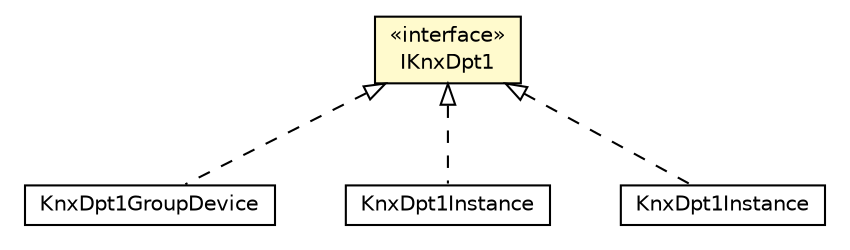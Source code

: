 #!/usr/local/bin/dot
#
# Class diagram 
# Generated by UMLGraph version R5_6-24-gf6e263 (http://www.umlgraph.org/)
#

digraph G {
	edge [fontname="Helvetica",fontsize=10,labelfontname="Helvetica",labelfontsize=10];
	node [fontname="Helvetica",fontsize=10,shape=plaintext];
	nodesep=0.25;
	ranksep=0.5;
	// org.universAAL.lddi.knx.groupdevicemodel.KnxDpt1GroupDevice
	c4631725 [label=<<table title="org.universAAL.lddi.knx.groupdevicemodel.KnxDpt1GroupDevice" border="0" cellborder="1" cellspacing="0" cellpadding="2" port="p" href="../groupdevicemodel/KnxDpt1GroupDevice.html">
		<tr><td><table border="0" cellspacing="0" cellpadding="1">
<tr><td align="center" balign="center"> KnxDpt1GroupDevice </td></tr>
		</table></td></tr>
		</table>>, URL="../groupdevicemodel/KnxDpt1GroupDevice.html", fontname="Helvetica", fontcolor="black", fontsize=10.0];
	// org.universAAL.lddi.knx.groupdevicecategory.IKnxDpt1
	c4631748 [label=<<table title="org.universAAL.lddi.knx.groupdevicecategory.IKnxDpt1" border="0" cellborder="1" cellspacing="0" cellpadding="2" port="p" bgcolor="lemonChiffon" href="./IKnxDpt1.html">
		<tr><td><table border="0" cellspacing="0" cellpadding="1">
<tr><td align="center" balign="center"> &#171;interface&#187; </td></tr>
<tr><td align="center" balign="center"> IKnxDpt1 </td></tr>
		</table></td></tr>
		</table>>, URL="./IKnxDpt1.html", fontname="Helvetica", fontcolor="black", fontsize=10.0];
	// org.universAAL.lddi.knx.driver.KnxDpt1Instance
	c4631765 [label=<<table title="org.universAAL.lddi.knx.driver.KnxDpt1Instance" border="0" cellborder="1" cellspacing="0" cellpadding="2" port="p" href="../driver/KnxDpt1Instance.html">
		<tr><td><table border="0" cellspacing="0" cellpadding="1">
<tr><td align="center" balign="center"> KnxDpt1Instance </td></tr>
		</table></td></tr>
		</table>>, URL="../driver/KnxDpt1Instance.html", fontname="Helvetica", fontcolor="black", fontsize=10.0];
	// org.universAAL.lddi.knx.refinementdriver.dpt1.activityhub.KnxDpt1Instance
	c4631782 [label=<<table title="org.universAAL.lddi.knx.refinementdriver.dpt1.activityhub.KnxDpt1Instance" border="0" cellborder="1" cellspacing="0" cellpadding="2" port="p" href="../refinementdriver/dpt1/activityhub/KnxDpt1Instance.html">
		<tr><td><table border="0" cellspacing="0" cellpadding="1">
<tr><td align="center" balign="center"> KnxDpt1Instance </td></tr>
		</table></td></tr>
		</table>>, URL="../refinementdriver/dpt1/activityhub/KnxDpt1Instance.html", fontname="Helvetica", fontcolor="black", fontsize=10.0];
	//org.universAAL.lddi.knx.groupdevicemodel.KnxDpt1GroupDevice implements org.universAAL.lddi.knx.groupdevicecategory.IKnxDpt1
	c4631748:p -> c4631725:p [dir=back,arrowtail=empty,style=dashed];
	//org.universAAL.lddi.knx.driver.KnxDpt1Instance implements org.universAAL.lddi.knx.groupdevicecategory.IKnxDpt1
	c4631748:p -> c4631765:p [dir=back,arrowtail=empty,style=dashed];
	//org.universAAL.lddi.knx.refinementdriver.dpt1.activityhub.KnxDpt1Instance implements org.universAAL.lddi.knx.groupdevicecategory.IKnxDpt1
	c4631748:p -> c4631782:p [dir=back,arrowtail=empty,style=dashed];
}

